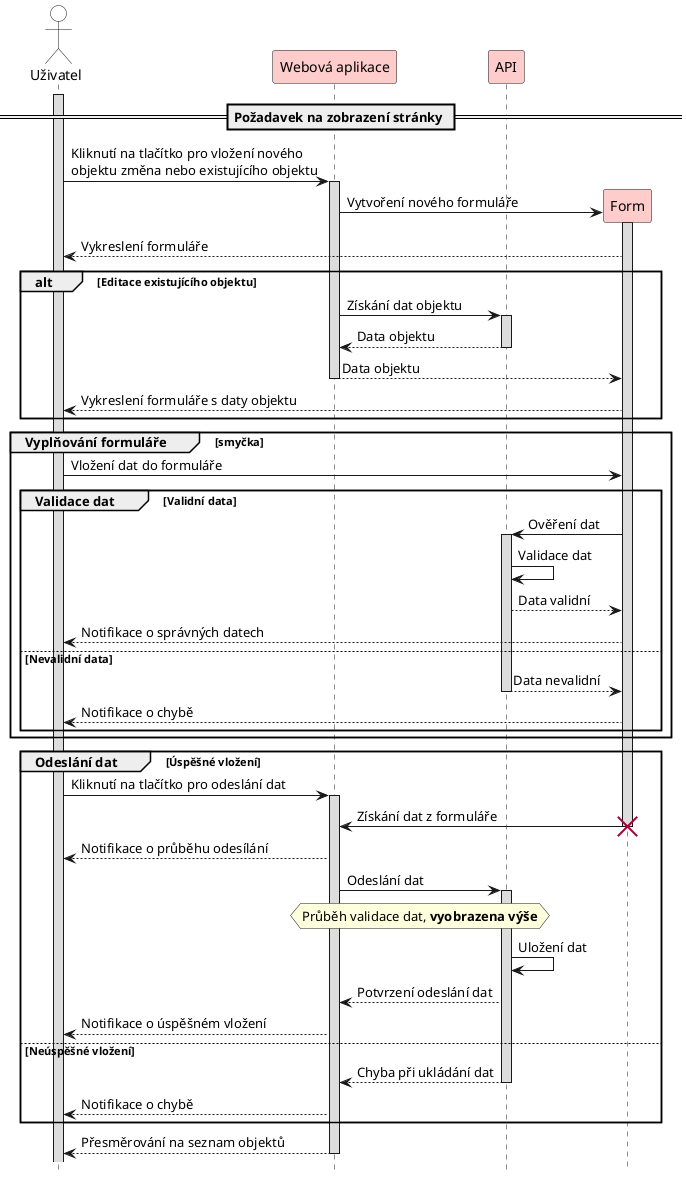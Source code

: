@startuml
'title Vložení nového objektu
skinparam maxMessageSize 250
skinparam SequenceLifeLineBackgroundColor #DDD
skinparam ActorBackgroundColor #FFF
skinparam ParticipantBackgroundColor #FCC
hide footbox

actor Uživatel as User
participant "Webová aplikace" as WebApp
participant "API" as API

activate User
== Požadavek na zobrazení stránky ==

User -> WebApp: Kliknutí na tlačítko pro vložení nového objektu změna nebo existujícího objektu
activate WebApp

create Form
WebApp -> Form: Vytvoření nového formuláře
activate Form

Form --> User: Vykreslení formuláře

alt Editace existujícího objektu
	WebApp -> API: Získání dat objektu
	activate API

	API --> WebApp: Data objektu
	deactivate API

	WebApp --> Form: Data objektu
	deactivate WebApp

	Form --> User: Vykreslení formuláře s daty objektu
end

group Vyplňování formuláře [smyčka]
	User -> Form: Vložení dat do formuláře

	group Validace dat [Validní data]
		Form -> API: Ověření dat
		activate API

		API -> API: Validace dat
		API --> Form: Data validní

		Form --> User: Notifikace o správných datech
	else Nevalidní data
		API --> Form: Data nevalidní
		deactivate API

		Form --> User: Notifikace o chybě
	end
end

group Odeslání dat [Úspěšné vložení]
	User -> WebApp: Kliknutí na tlačítko pro odeslání dat
	activate WebApp

	Form -> WebApp: Získání dat z formuláře
	destroy Form

	WebApp --> User: Notifikace o průběhu odesílání

	WebApp -> API: Odeslání dat
	activate API

	hnote over WebApp, API
		Průběh validace dat, <b>vyobrazena výše
	end hnote

	API -> API: Uložení dat

	API --> WebApp: Potvrzení odeslání dat
	WebApp --> User: Notifikace o úspěšném vložení
else Neúspěšné vložení
	API --> WebApp: Chyba při ukládání dat
	deactivate API

	WebApp --> User: Notifikace o chybě
end

WebApp --> User: Přesměrování na seznam objektů
deactivate WebApp

@enduml